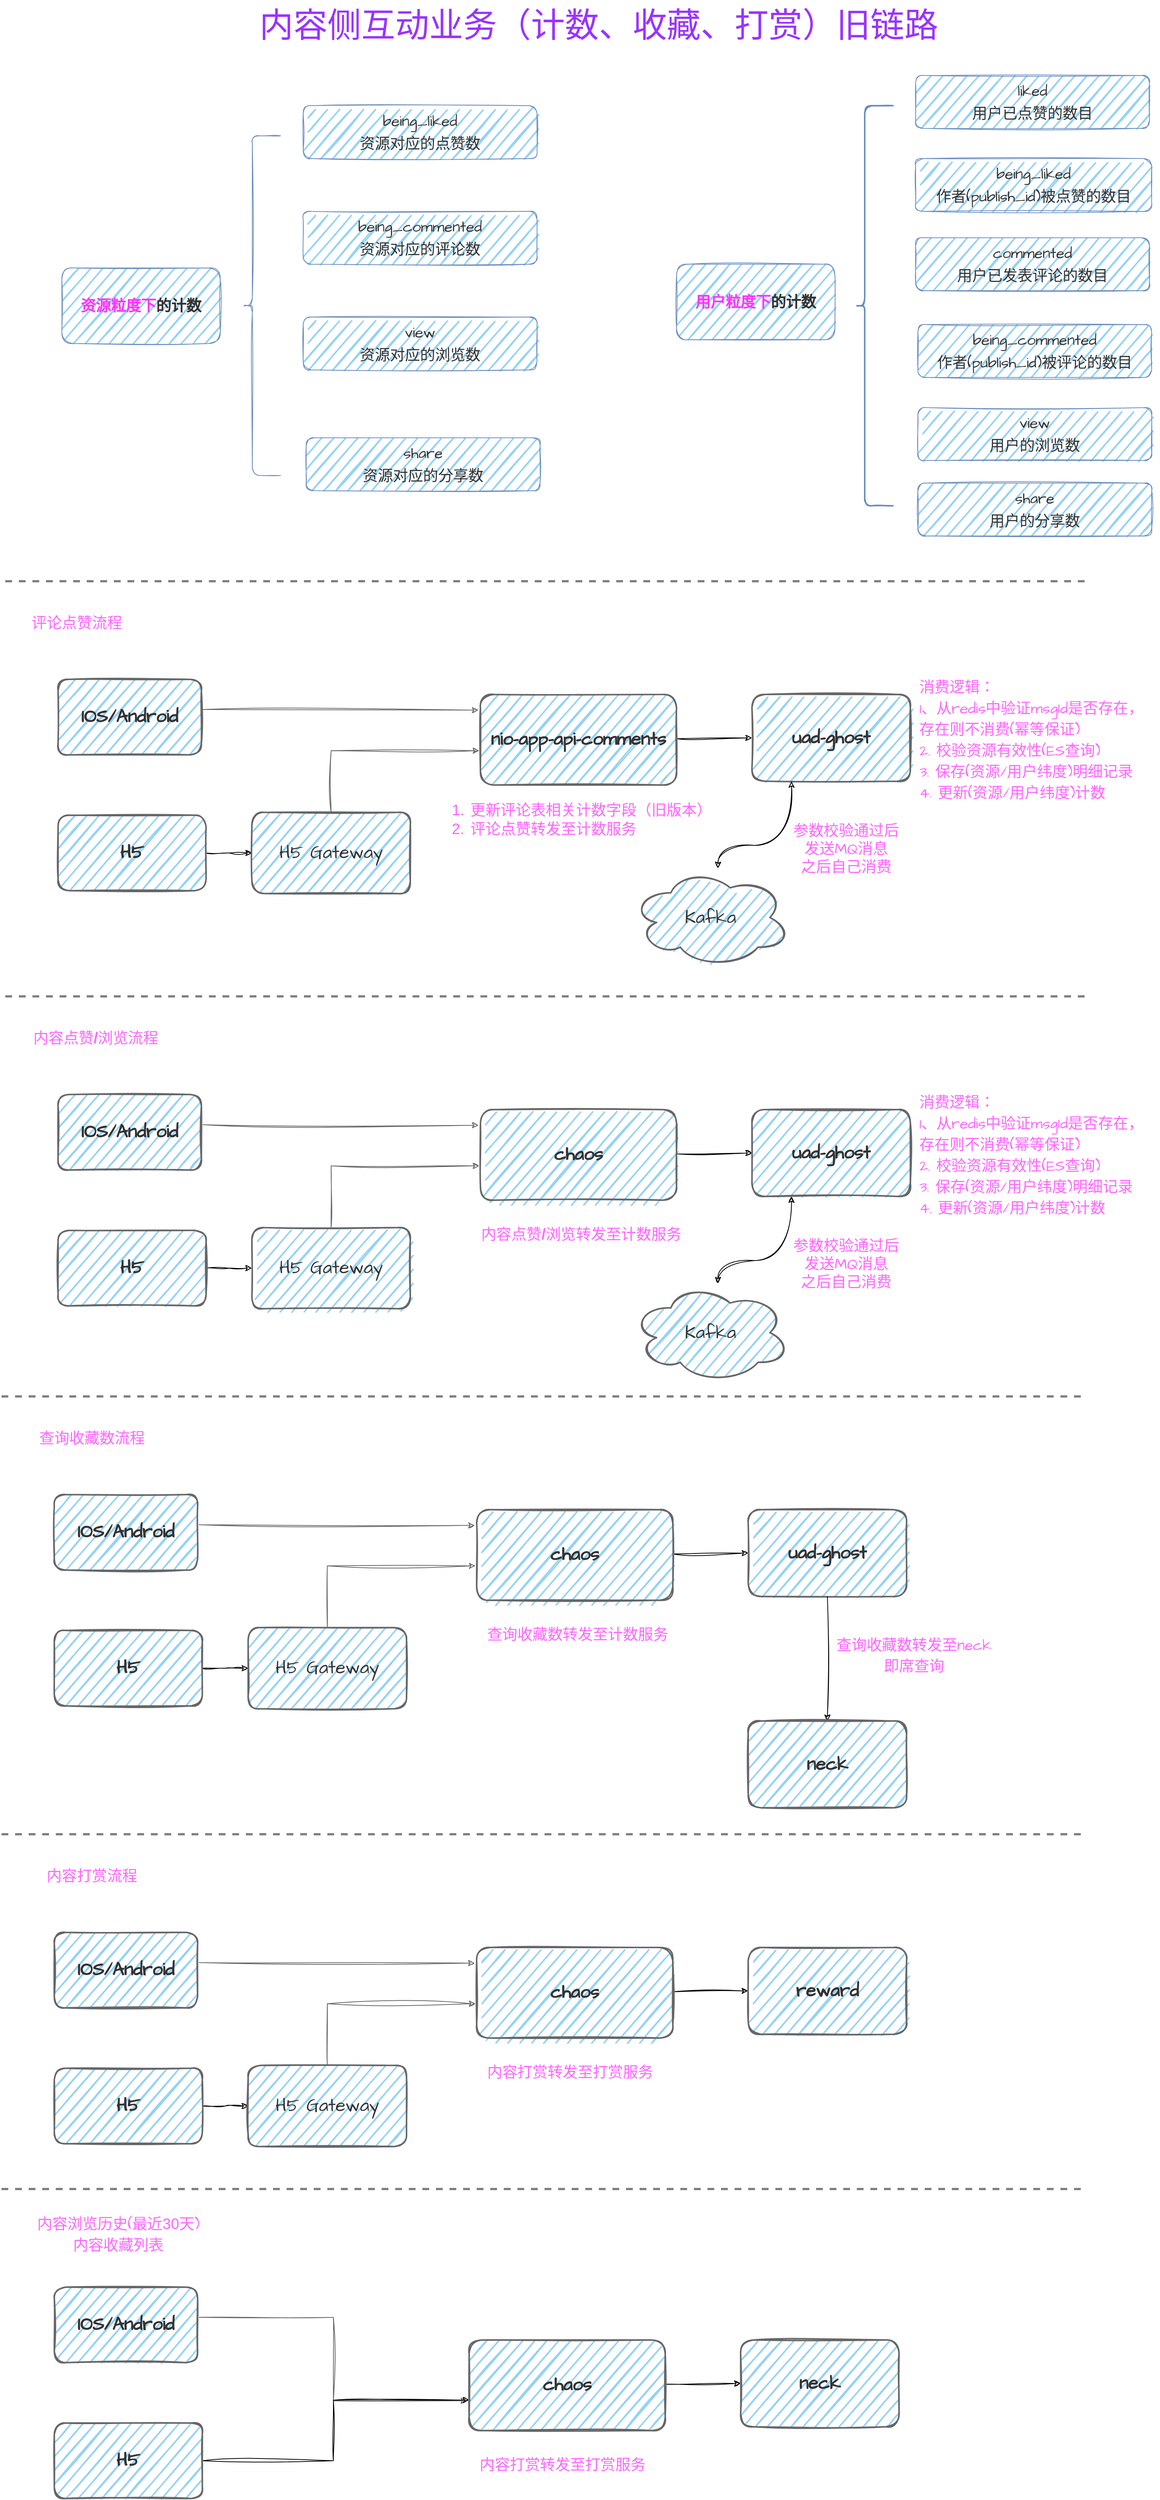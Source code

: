 <mxfile version="20.8.3" type="github">
  <diagram id="OFfk3m-CUPM5vA5_71vh" name="第 1 页">
    <mxGraphModel dx="2357" dy="2204" grid="1" gridSize="10" guides="1" tooltips="1" connect="1" arrows="1" fold="1" page="1" pageScale="1" pageWidth="827" pageHeight="1169" math="0" shadow="0">
      <root>
        <mxCell id="0" />
        <mxCell id="1" parent="0" />
        <mxCell id="oGa8BiXP_3EPm-OH-dbe-3" value="&lt;b style=&quot;&quot;&gt;&lt;font color=&quot;#ff33ff&quot;&gt;资源粒度下&lt;/font&gt;&lt;font color=&quot;#333333&quot;&gt;的计数&lt;/font&gt;&lt;/b&gt;" style="rounded=1;whiteSpace=wrap;html=1;sketch=1;hachureGap=12;jiggle=1;curveFitting=1;fontFamily=Architects Daughter;fontSource=https%3A%2F%2Ffonts.googleapis.com%2Fcss%3Ffamily%3DArchitects%2BDaughter;fontSize=20;fillColor=#95D2F5;strokeColor=#6c8ebf;strokeWidth=1;glass=0;shadow=0;fillWeight=2;perimeterSpacing=0;hachureAngle=-41;simplification=0;fontColor=#1A1A1A;" parent="1" vertex="1">
          <mxGeometry x="80" y="285" width="210" height="100" as="geometry" />
        </mxCell>
        <mxCell id="oGa8BiXP_3EPm-OH-dbe-4" value="&lt;p style=&quot;line-height: 150%;&quot;&gt;&lt;font&gt;being_liked&lt;br&gt;资源对应的点赞数&lt;br&gt;&lt;/font&gt;&lt;/p&gt;" style="rounded=1;whiteSpace=wrap;html=1;sketch=1;hachureGap=12;jiggle=1;curveFitting=1;fontFamily=Architects Daughter;fontSource=https%3A%2F%2Ffonts.googleapis.com%2Fcss%3Ffamily%3DArchitects%2BDaughter;fontSize=20;fillColor=#95D2F5;strokeColor=#6c8ebf;strokeWidth=1;glass=0;shadow=0;fillWeight=2;hachureAngle=-41;simplification=0;fontColor=#333333;" parent="1" vertex="1">
          <mxGeometry x="400" y="70" width="310" height="70" as="geometry" />
        </mxCell>
        <mxCell id="oGa8BiXP_3EPm-OH-dbe-5" value="&lt;p style=&quot;line-height: 150%;&quot;&gt;&lt;font&gt;being_commented&lt;br&gt;资源对应的评论数&lt;br&gt;&lt;/font&gt;&lt;/p&gt;" style="rounded=1;whiteSpace=wrap;html=1;sketch=1;hachureGap=12;jiggle=1;curveFitting=1;fontFamily=Architects Daughter;fontSource=https%3A%2F%2Ffonts.googleapis.com%2Fcss%3Ffamily%3DArchitects%2BDaughter;fontSize=20;fillColor=#95D2F5;strokeColor=#6c8ebf;strokeWidth=1;glass=0;shadow=0;fillWeight=2;fontColor=#333333;hachureAngle=-41;" parent="1" vertex="1">
          <mxGeometry x="400" y="210" width="310" height="70" as="geometry" />
        </mxCell>
        <mxCell id="oGa8BiXP_3EPm-OH-dbe-6" value="&lt;p style=&quot;line-height: 150%;&quot;&gt;&lt;font&gt;view&lt;br&gt;资源对应的浏览数&lt;br&gt;&lt;/font&gt;&lt;/p&gt;" style="rounded=1;whiteSpace=wrap;html=1;sketch=1;hachureGap=12;jiggle=1;curveFitting=1;fontFamily=Architects Daughter;fontSource=https%3A%2F%2Ffonts.googleapis.com%2Fcss%3Ffamily%3DArchitects%2BDaughter;fontSize=20;fillColor=#95D2F5;strokeColor=#6c8ebf;strokeWidth=1;glass=0;shadow=0;fillWeight=2;fontColor=#333333;" parent="1" vertex="1">
          <mxGeometry x="400" y="350" width="310" height="70" as="geometry" />
        </mxCell>
        <mxCell id="oGa8BiXP_3EPm-OH-dbe-7" value="&lt;p style=&quot;line-height: 150%;&quot;&gt;&lt;font&gt;share&lt;br&gt;资源对应的分享数&lt;br&gt;&lt;/font&gt;&lt;/p&gt;" style="rounded=1;whiteSpace=wrap;html=1;sketch=1;hachureGap=12;jiggle=1;curveFitting=1;fontFamily=Architects Daughter;fontSource=https%3A%2F%2Ffonts.googleapis.com%2Fcss%3Ffamily%3DArchitects%2BDaughter;fontSize=20;fillColor=#95D2F5;strokeColor=#6c8ebf;strokeWidth=1;glass=0;shadow=0;fillWeight=2;fontColor=#333333;hachureAngle=-41;" parent="1" vertex="1">
          <mxGeometry x="404" y="510" width="310" height="70" as="geometry" />
        </mxCell>
        <mxCell id="oGa8BiXP_3EPm-OH-dbe-8" value="" style="shape=curlyBracket;whiteSpace=wrap;html=1;rounded=1;labelPosition=left;verticalLabelPosition=middle;align=right;verticalAlign=middle;shadow=0;glass=0;sketch=1;fillWeight=2;hachureGap=12;hachureAngle=-41;jiggle=1;curveFitting=1;simplification=0;strokeColor=#6c8ebf;strokeWidth=1;fontFamily=Architects Daughter;fontSource=https%3A%2F%2Ffonts.googleapis.com%2Fcss%3Ffamily%3DArchitects%2BDaughter;fontSize=20;fillColor=#dae8fc;size=0.25;" parent="1" vertex="1">
          <mxGeometry x="320" y="110" width="50" height="450" as="geometry" />
        </mxCell>
        <mxCell id="oGa8BiXP_3EPm-OH-dbe-9" value="&lt;p style=&quot;line-height: 150%;&quot;&gt;&lt;font&gt;liked&lt;br&gt;用户已点赞的数目&lt;/font&gt;&lt;/p&gt;" style="rounded=1;whiteSpace=wrap;html=1;sketch=1;hachureGap=12;jiggle=1;curveFitting=1;fontFamily=Architects Daughter;fontSource=https%3A%2F%2Ffonts.googleapis.com%2Fcss%3Ffamily%3DArchitects%2BDaughter;fontSize=20;fillColor=#95D2F5;strokeColor=#6c8ebf;strokeWidth=1;glass=0;shadow=0;fillWeight=2;hachureAngle=-41;simplification=0;fontColor=#333333;" parent="1" vertex="1">
          <mxGeometry x="1212" y="30" width="310" height="70" as="geometry" />
        </mxCell>
        <mxCell id="oGa8BiXP_3EPm-OH-dbe-10" value="&lt;p style=&quot;line-height: 150%;&quot;&gt;&lt;font&gt;commented&lt;br&gt;用户已发表评论的数目&lt;br&gt;&lt;/font&gt;&lt;/p&gt;" style="rounded=1;whiteSpace=wrap;html=1;sketch=1;hachureGap=12;jiggle=1;curveFitting=1;fontFamily=Architects Daughter;fontSource=https%3A%2F%2Ffonts.googleapis.com%2Fcss%3Ffamily%3DArchitects%2BDaughter;fontSize=20;fillColor=#95D2F5;strokeColor=#6c8ebf;strokeWidth=1;glass=0;shadow=0;fillWeight=2;fontColor=#333333;hachureAngle=-41;" parent="1" vertex="1">
          <mxGeometry x="1212" y="245" width="310" height="70" as="geometry" />
        </mxCell>
        <mxCell id="oGa8BiXP_3EPm-OH-dbe-11" value="&lt;p style=&quot;line-height: 150%;&quot;&gt;&lt;font&gt;being_commented&lt;br style=&quot;border-color: var(--border-color);&quot;&gt;作者(publish_id)被评论的数目&lt;br&gt;&lt;/font&gt;&lt;/p&gt;" style="rounded=1;whiteSpace=wrap;html=1;sketch=1;hachureGap=12;jiggle=1;curveFitting=1;fontFamily=Architects Daughter;fontSource=https%3A%2F%2Ffonts.googleapis.com%2Fcss%3Ffamily%3DArchitects%2BDaughter;fontSize=20;fillColor=#95D2F5;strokeColor=#6c8ebf;strokeWidth=1;glass=0;shadow=0;fillWeight=2;fontColor=#333333;" parent="1" vertex="1">
          <mxGeometry x="1215" y="360" width="310" height="70" as="geometry" />
        </mxCell>
        <mxCell id="oGa8BiXP_3EPm-OH-dbe-12" value="&lt;p style=&quot;line-height: 150%;&quot;&gt;&lt;font&gt;share&lt;br&gt;用户的分享数&lt;br&gt;&lt;/font&gt;&lt;/p&gt;" style="rounded=1;whiteSpace=wrap;html=1;sketch=1;hachureGap=12;jiggle=1;curveFitting=1;fontFamily=Architects Daughter;fontSource=https%3A%2F%2Ffonts.googleapis.com%2Fcss%3Ffamily%3DArchitects%2BDaughter;fontSize=20;fillColor=#95D2F5;strokeColor=#6c8ebf;strokeWidth=1;glass=0;shadow=0;fillWeight=2;fontColor=#333333;hachureAngle=-41;" parent="1" vertex="1">
          <mxGeometry x="1215" y="570" width="310" height="70" as="geometry" />
        </mxCell>
        <mxCell id="oGa8BiXP_3EPm-OH-dbe-13" value="" style="shape=curlyBracket;whiteSpace=wrap;html=1;rounded=1;labelPosition=left;verticalLabelPosition=middle;align=right;verticalAlign=middle;shadow=0;glass=0;sketch=1;fillWeight=2;hachureGap=12;hachureAngle=-41;jiggle=1;curveFitting=1;simplification=0;strokeColor=#6c8ebf;strokeWidth=2;fontFamily=Architects Daughter;fontSource=https%3A%2F%2Ffonts.googleapis.com%2Fcss%3Ffamily%3DArchitects%2BDaughter;fontSize=20;fillColor=#dae8fc;size=0.25;" parent="1" vertex="1">
          <mxGeometry x="1132" y="70" width="50" height="530" as="geometry" />
        </mxCell>
        <mxCell id="oGa8BiXP_3EPm-OH-dbe-14" value="&lt;b style=&quot;&quot;&gt;&lt;font color=&quot;#ff33ff&quot;&gt;用户粒度下&lt;/font&gt;&lt;font color=&quot;#333333&quot;&gt;的计数&lt;/font&gt;&lt;/b&gt;" style="rounded=1;whiteSpace=wrap;html=1;sketch=1;hachureGap=12;jiggle=1;curveFitting=1;fontFamily=Architects Daughter;fontSource=https%3A%2F%2Ffonts.googleapis.com%2Fcss%3Ffamily%3DArchitects%2BDaughter;fontSize=20;fillColor=#95D2F5;strokeColor=#6c8ebf;strokeWidth=1;glass=0;shadow=0;fillWeight=2;perimeterSpacing=0;hachureAngle=-41;simplification=0;fontColor=#1A1A1A;" parent="1" vertex="1">
          <mxGeometry x="895" y="280" width="210" height="100" as="geometry" />
        </mxCell>
        <mxCell id="oGa8BiXP_3EPm-OH-dbe-15" value="&lt;p style=&quot;line-height: 150%;&quot;&gt;&lt;font&gt;being_liked&lt;br&gt;作者(publish_id)被点赞的数目&lt;/font&gt;&lt;/p&gt;" style="rounded=1;whiteSpace=wrap;html=1;sketch=1;hachureGap=12;jiggle=1;curveFitting=1;fontFamily=Architects Daughter;fontSource=https%3A%2F%2Ffonts.googleapis.com%2Fcss%3Ffamily%3DArchitects%2BDaughter;fontSize=20;fillColor=#95D2F5;strokeColor=#6c8ebf;strokeWidth=1;glass=0;shadow=0;fillWeight=2;hachureAngle=-41;simplification=0;fontColor=#333333;" parent="1" vertex="1">
          <mxGeometry x="1212" y="140" width="313" height="70" as="geometry" />
        </mxCell>
        <mxCell id="oGa8BiXP_3EPm-OH-dbe-16" value="&lt;p style=&quot;line-height: 150%;&quot;&gt;&lt;font&gt;view&lt;br&gt;用户的浏览数&lt;br&gt;&lt;/font&gt;&lt;/p&gt;" style="rounded=1;whiteSpace=wrap;html=1;sketch=1;hachureGap=12;jiggle=1;curveFitting=1;fontFamily=Architects Daughter;fontSource=https%3A%2F%2Ffonts.googleapis.com%2Fcss%3Ffamily%3DArchitects%2BDaughter;fontSize=20;fillColor=#95D2F5;strokeColor=#6c8ebf;strokeWidth=1;glass=0;shadow=0;fillWeight=2;fontColor=#333333;" parent="1" vertex="1">
          <mxGeometry x="1215" y="470" width="310" height="70" as="geometry" />
        </mxCell>
        <mxCell id="oGa8BiXP_3EPm-OH-dbe-17" value="评论点赞流程" style="text;html=1;strokeColor=none;fillColor=none;align=center;verticalAlign=middle;whiteSpace=wrap;rounded=0;shadow=0;glass=0;sketch=1;fillWeight=2;hachureGap=12;hachureAngle=-41;jiggle=1;curveFitting=1;simplification=0;strokeWidth=2;fontFamily=Architects Daughter;fontSource=https%3A%2F%2Ffonts.googleapis.com%2Fcss%3Ffamily%3DArchitects%2BDaughter;fontSize=20;fontColor=#FF66FF;" parent="1" vertex="1">
          <mxGeometry x="25" y="730" width="150" height="50" as="geometry" />
        </mxCell>
        <mxCell id="oGa8BiXP_3EPm-OH-dbe-27" value="" style="rounded=0;sketch=1;hachureGap=4;jiggle=2;curveFitting=1;orthogonalLoop=1;jettySize=auto;html=1;fontFamily=Architects Daughter;fontSource=https%3A%2F%2Ffonts.googleapis.com%2Fcss%3Ffamily%3DArchitects%2BDaughter;fontSize=16;fontColor=#FF33FF;exitX=1.011;exitY=0.4;exitDx=0;exitDy=0;exitPerimeter=0;entryX=-0.01;entryY=0.173;entryDx=0;entryDy=0;entryPerimeter=0;strokeColor=#666666;" parent="1" source="oGa8BiXP_3EPm-OH-dbe-18" target="oGa8BiXP_3EPm-OH-dbe-22" edge="1">
          <mxGeometry relative="1" as="geometry">
            <mxPoint x="695" y="870" as="targetPoint" />
          </mxGeometry>
        </mxCell>
        <mxCell id="oGa8BiXP_3EPm-OH-dbe-18" value="&lt;b&gt;IOS/Android&lt;/b&gt;" style="rounded=1;whiteSpace=wrap;html=1;shadow=0;glass=0;sketch=1;fillWeight=2;hachureGap=12;hachureAngle=-41;jiggle=1;curveFitting=1;simplification=0;strokeColor=#666666;strokeWidth=2;fontFamily=Architects Daughter;fontSource=https%3A%2F%2Ffonts.googleapis.com%2Fcss%3Ffamily%3DArchitects%2BDaughter;fontSize=24;fontColor=#333333;fillColor=#95D2F5;" parent="1" vertex="1">
          <mxGeometry x="75" y="830" width="190" height="100" as="geometry" />
        </mxCell>
        <mxCell id="oGa8BiXP_3EPm-OH-dbe-21" style="edgeStyle=orthogonalEdgeStyle;rounded=0;sketch=1;hachureGap=4;jiggle=2;curveFitting=1;orthogonalLoop=1;jettySize=auto;html=1;exitX=1;exitY=0.5;exitDx=0;exitDy=0;fontFamily=Architects Daughter;fontSource=https%3A%2F%2Ffonts.googleapis.com%2Fcss%3Ffamily%3DArchitects%2BDaughter;fontSize=16;fontColor=#666666;" parent="1" source="oGa8BiXP_3EPm-OH-dbe-19" target="oGa8BiXP_3EPm-OH-dbe-20" edge="1">
          <mxGeometry relative="1" as="geometry" />
        </mxCell>
        <mxCell id="oGa8BiXP_3EPm-OH-dbe-19" value="&lt;font color=&quot;#333333&quot;&gt;H5&lt;/font&gt;" style="rounded=1;whiteSpace=wrap;html=1;shadow=0;glass=0;sketch=1;fillWeight=2;hachureGap=12;hachureAngle=-41;jiggle=1;curveFitting=1;simplification=0;strokeColor=#666666;strokeWidth=2;fontFamily=Architects Daughter;fontSource=https%3A%2F%2Ffonts.googleapis.com%2Fcss%3Ffamily%3DArchitects%2BDaughter;fontSize=24;fontColor=#666666;fillColor=#95D2F5;fontStyle=1" parent="1" vertex="1">
          <mxGeometry x="75" y="1010" width="196.25" height="100" as="geometry" />
        </mxCell>
        <mxCell id="oGa8BiXP_3EPm-OH-dbe-43" value="" style="edgeStyle=orthogonalEdgeStyle;rounded=0;sketch=1;hachureGap=4;jiggle=2;curveFitting=1;orthogonalLoop=1;jettySize=auto;html=1;fontFamily=Architects Daughter;fontSource=https%3A%2F%2Ffonts.googleapis.com%2Fcss%3Ffamily%3DArchitects%2BDaughter;fontSize=24;fontColor=#333333;entryX=-0.006;entryY=0.621;entryDx=0;entryDy=0;entryPerimeter=0;strokeColor=#666666;" parent="1" source="oGa8BiXP_3EPm-OH-dbe-20" target="oGa8BiXP_3EPm-OH-dbe-22" edge="1">
          <mxGeometry relative="1" as="geometry">
            <mxPoint x="437" y="926.25" as="targetPoint" />
            <Array as="points">
              <mxPoint x="437" y="925" />
            </Array>
          </mxGeometry>
        </mxCell>
        <mxCell id="oGa8BiXP_3EPm-OH-dbe-20" value="&lt;p style=&quot;line-height: 140%;&quot;&gt;&lt;font color=&quot;#333333&quot; style=&quot;font-size: 24px;&quot;&gt;H5 Gateway&lt;/font&gt;&lt;/p&gt;" style="rounded=1;whiteSpace=wrap;html=1;shadow=0;glass=0;sketch=1;fillWeight=2;hachureGap=12;hachureAngle=-41;jiggle=1;curveFitting=1;simplification=0;strokeColor=#666666;strokeWidth=2;fontFamily=Architects Daughter;fontSource=https%3A%2F%2Ffonts.googleapis.com%2Fcss%3Ffamily%3DArchitects%2BDaughter;fontSize=20;fontColor=#666666;fillColor=#95D2F5;" parent="1" vertex="1">
          <mxGeometry x="332" y="1006.25" width="210" height="107.5" as="geometry" />
        </mxCell>
        <mxCell id="oGa8BiXP_3EPm-OH-dbe-39" value="" style="edgeStyle=none;rounded=0;sketch=1;hachureGap=4;jiggle=2;curveFitting=1;orthogonalLoop=1;jettySize=auto;html=1;fontFamily=Architects Daughter;fontSource=https%3A%2F%2Ffonts.googleapis.com%2Fcss%3Ffamily%3DArchitects%2BDaughter;fontSize=16;fontColor=#FF33FF;entryX=0;entryY=0.5;entryDx=0;entryDy=0;" parent="1" source="oGa8BiXP_3EPm-OH-dbe-22" target="oGa8BiXP_3EPm-OH-dbe-33" edge="1">
          <mxGeometry relative="1" as="geometry">
            <mxPoint x="990" y="905" as="targetPoint" />
          </mxGeometry>
        </mxCell>
        <mxCell id="oGa8BiXP_3EPm-OH-dbe-22" value="&lt;p style=&quot;line-height: 140%;&quot;&gt;&lt;b&gt;&lt;font color=&quot;#333333&quot; style=&quot;font-size: 24px;&quot;&gt;nio-app-api-comments&lt;/font&gt;&lt;/b&gt;&lt;/p&gt;" style="rounded=1;whiteSpace=wrap;html=1;shadow=0;glass=0;sketch=1;fillWeight=2;hachureGap=12;hachureAngle=-41;jiggle=1;curveFitting=1;simplification=0;strokeColor=#666666;strokeWidth=2;fontFamily=Architects Daughter;fontSource=https%3A%2F%2Ffonts.googleapis.com%2Fcss%3Ffamily%3DArchitects%2BDaughter;fontSize=20;fontColor=#666666;fillColor=#95D2F5;" parent="1" vertex="1">
          <mxGeometry x="635" y="850" width="260" height="120" as="geometry" />
        </mxCell>
        <mxCell id="oGa8BiXP_3EPm-OH-dbe-33" value="&lt;p style=&quot;line-height: 140%;&quot;&gt;&lt;b&gt;&lt;font color=&quot;#333333&quot; style=&quot;font-size: 24px;&quot;&gt;uad-ghost&lt;/font&gt;&lt;/b&gt;&lt;/p&gt;" style="rounded=1;whiteSpace=wrap;html=1;shadow=0;glass=0;sketch=1;fillWeight=2;hachureGap=12;hachureAngle=-41;jiggle=1;curveFitting=1;simplification=0;strokeColor=#666666;strokeWidth=2;fontFamily=Architects Daughter;fontSource=https%3A%2F%2Ffonts.googleapis.com%2Fcss%3Ffamily%3DArchitects%2BDaughter;fontSize=20;fontColor=#666666;fillColor=#95D2F5;" parent="1" vertex="1">
          <mxGeometry x="995" y="850" width="210" height="115" as="geometry" />
        </mxCell>
        <mxCell id="oGa8BiXP_3EPm-OH-dbe-46" value="" style="rounded=0;sketch=1;hachureGap=4;jiggle=2;curveFitting=1;orthogonalLoop=1;jettySize=auto;html=1;fontFamily=Architects Daughter;fontSource=https%3A%2F%2Ffonts.googleapis.com%2Fcss%3Ffamily%3DArchitects%2BDaughter;fontSize=24;fontColor=#333333;entryX=0.25;entryY=1;entryDx=0;entryDy=0;edgeStyle=orthogonalEdgeStyle;curved=1;startArrow=classic;startFill=1;" parent="1" source="oGa8BiXP_3EPm-OH-dbe-44" target="oGa8BiXP_3EPm-OH-dbe-33" edge="1">
          <mxGeometry relative="1" as="geometry">
            <mxPoint x="950" y="999" as="targetPoint" />
            <Array as="points">
              <mxPoint x="950" y="1050" />
              <mxPoint x="1048" y="1050" />
            </Array>
          </mxGeometry>
        </mxCell>
        <mxCell id="oGa8BiXP_3EPm-OH-dbe-44" value="&lt;font color=&quot;#333333&quot;&gt;Kafka&lt;/font&gt;" style="ellipse;shape=cloud;whiteSpace=wrap;html=1;shadow=0;glass=0;sketch=1;fillWeight=2;hachureGap=12;hachureAngle=-41;jiggle=1;curveFitting=1;simplification=0;strokeColor=#666666;strokeWidth=2;fontFamily=Architects Daughter;fontSource=https%3A%2F%2Ffonts.googleapis.com%2Fcss%3Ffamily%3DArchitects%2BDaughter;fontSize=24;fontColor=#666666;fillColor=#95D2F5;" parent="1" vertex="1">
          <mxGeometry x="835" y="1080" width="210" height="131" as="geometry" />
        </mxCell>
        <mxCell id="oGa8BiXP_3EPm-OH-dbe-48" value="参数校验通过后&lt;br&gt;发送MQ消息&lt;br&gt;之后自己消费" style="text;html=1;strokeColor=none;fillColor=none;align=center;verticalAlign=middle;whiteSpace=wrap;rounded=0;shadow=0;glass=0;sketch=1;fillWeight=2;hachureGap=12;hachureAngle=-41;jiggle=1;curveFitting=1;simplification=0;strokeWidth=2;fontFamily=Architects Daughter;fontSource=https%3A%2F%2Ffonts.googleapis.com%2Fcss%3Ffamily%3DArchitects%2BDaughter;fontSize=20;fontColor=#FF66FF;" parent="1" vertex="1">
          <mxGeometry x="1015" y="1010" width="210" height="88.12" as="geometry" />
        </mxCell>
        <mxCell id="oGa8BiXP_3EPm-OH-dbe-49" value="&lt;p style=&quot;line-height: 140%;&quot;&gt;消费逻辑：&lt;br&gt;1、从redis中验证msgId是否存在，&lt;br&gt;存在则不消费(幂等保证)&lt;br&gt;2. 校验资源有效性(ES查询)&lt;br&gt;3. 保存(资源/用户纬度)明细记录&lt;br&gt;4. 更新(资源/用户纬度)计数&lt;/p&gt;" style="text;html=1;strokeColor=none;fillColor=none;align=left;verticalAlign=middle;whiteSpace=wrap;rounded=0;shadow=0;glass=0;sketch=1;fillWeight=2;hachureGap=12;hachureAngle=-41;jiggle=1;curveFitting=1;simplification=0;strokeWidth=2;fontFamily=Architects Daughter;fontSource=https%3A%2F%2Ffonts.googleapis.com%2Fcss%3Ffamily%3DArchitects%2BDaughter;fontSize=20;fontColor=#FF66FF;" parent="1" vertex="1">
          <mxGeometry x="1215" y="820" width="320" height="180" as="geometry" />
        </mxCell>
        <mxCell id="oGa8BiXP_3EPm-OH-dbe-52" value="" style="endArrow=none;html=1;rounded=0;fontFamily=Helvetica;fontSize=30;fontColor=#007FFF;strokeWidth=3;strokeColor=#808080;sketch=0;shadow=0;dashed=1;edgeStyle=orthogonalEdgeStyle;" parent="1" edge="1">
          <mxGeometry width="50" height="50" relative="1" as="geometry">
            <mxPoint x="5" y="700" as="sourcePoint" />
            <mxPoint x="1445" y="700" as="targetPoint" />
          </mxGeometry>
        </mxCell>
        <mxCell id="oGa8BiXP_3EPm-OH-dbe-53" value="&lt;p style=&quot;line-height: 140%;&quot;&gt;&lt;/p&gt;&lt;div style=&quot;&quot;&gt;&lt;font style=&quot;background-color: initial;&quot; face=&quot;Helvetica&quot;&gt;1.&lt;/font&gt;&lt;span style=&quot;background-color: initial;&quot;&gt;&amp;nbsp;更新评论表相关计数字段（旧版本）&lt;/span&gt;&lt;/div&gt;&lt;font face=&quot;Helvetica&quot;&gt;2.&lt;/font&gt;&amp;nbsp;评论点赞转发至计数服务&lt;p&gt;&lt;/p&gt;" style="text;html=1;strokeColor=none;fillColor=none;align=left;verticalAlign=middle;whiteSpace=wrap;rounded=0;shadow=0;glass=0;sketch=1;fillWeight=2;hachureGap=12;hachureAngle=-41;jiggle=1;curveFitting=1;simplification=0;strokeWidth=2;fontFamily=Architects Daughter;fontSource=https%3A%2F%2Ffonts.googleapis.com%2Fcss%3Ffamily%3DArchitects%2BDaughter;fontSize=20;fontColor=#FF66FF;" parent="1" vertex="1">
          <mxGeometry x="595" y="980" width="350" height="70" as="geometry" />
        </mxCell>
        <mxCell id="oGa8BiXP_3EPm-OH-dbe-54" value="内容点赞&lt;font face=&quot;Helvetica&quot;&gt;&lt;b&gt;/&lt;/b&gt;&lt;/font&gt;浏览流程" style="text;html=1;strokeColor=none;fillColor=none;align=center;verticalAlign=middle;whiteSpace=wrap;rounded=0;shadow=0;glass=0;sketch=1;fillWeight=2;hachureGap=12;hachureAngle=-41;jiggle=1;curveFitting=1;simplification=0;strokeWidth=2;fontFamily=Architects Daughter;fontSource=https%3A%2F%2Ffonts.googleapis.com%2Fcss%3Ffamily%3DArchitects%2BDaughter;fontSize=20;fontColor=#FF66FF;" parent="1" vertex="1">
          <mxGeometry x="25" y="1280" width="200" height="50" as="geometry" />
        </mxCell>
        <mxCell id="oGa8BiXP_3EPm-OH-dbe-55" value="" style="rounded=0;sketch=1;hachureGap=4;jiggle=2;curveFitting=1;orthogonalLoop=1;jettySize=auto;html=1;fontFamily=Architects Daughter;fontSource=https%3A%2F%2Ffonts.googleapis.com%2Fcss%3Ffamily%3DArchitects%2BDaughter;fontSize=16;fontColor=#FF33FF;exitX=1.011;exitY=0.4;exitDx=0;exitDy=0;exitPerimeter=0;entryX=-0.01;entryY=0.173;entryDx=0;entryDy=0;entryPerimeter=0;strokeColor=#666666;" parent="1" source="oGa8BiXP_3EPm-OH-dbe-56" target="oGa8BiXP_3EPm-OH-dbe-62" edge="1">
          <mxGeometry relative="1" as="geometry">
            <mxPoint x="695" y="1420" as="targetPoint" />
          </mxGeometry>
        </mxCell>
        <mxCell id="oGa8BiXP_3EPm-OH-dbe-56" value="&lt;b&gt;IOS/Android&lt;/b&gt;" style="rounded=1;whiteSpace=wrap;html=1;shadow=0;glass=0;sketch=1;fillWeight=2;hachureGap=12;hachureAngle=-41;jiggle=1;curveFitting=1;simplification=0;strokeColor=#666666;strokeWidth=2;fontFamily=Architects Daughter;fontSource=https%3A%2F%2Ffonts.googleapis.com%2Fcss%3Ffamily%3DArchitects%2BDaughter;fontSize=24;fontColor=#333333;fillColor=#95D2F5;" parent="1" vertex="1">
          <mxGeometry x="75" y="1380" width="190" height="100" as="geometry" />
        </mxCell>
        <mxCell id="oGa8BiXP_3EPm-OH-dbe-57" style="edgeStyle=orthogonalEdgeStyle;rounded=0;sketch=1;hachureGap=4;jiggle=2;curveFitting=1;orthogonalLoop=1;jettySize=auto;html=1;exitX=1;exitY=0.5;exitDx=0;exitDy=0;fontFamily=Architects Daughter;fontSource=https%3A%2F%2Ffonts.googleapis.com%2Fcss%3Ffamily%3DArchitects%2BDaughter;fontSize=16;fontColor=#666666;" parent="1" source="oGa8BiXP_3EPm-OH-dbe-58" target="oGa8BiXP_3EPm-OH-dbe-60" edge="1">
          <mxGeometry relative="1" as="geometry" />
        </mxCell>
        <mxCell id="oGa8BiXP_3EPm-OH-dbe-58" value="&lt;font color=&quot;#333333&quot;&gt;H5&lt;/font&gt;" style="rounded=1;whiteSpace=wrap;html=1;shadow=0;glass=0;sketch=1;fillWeight=2;hachureGap=12;hachureAngle=-41;jiggle=1;curveFitting=1;simplification=0;strokeColor=#666666;strokeWidth=2;fontFamily=Architects Daughter;fontSource=https%3A%2F%2Ffonts.googleapis.com%2Fcss%3Ffamily%3DArchitects%2BDaughter;fontSize=24;fontColor=#666666;fillColor=#95D2F5;fontStyle=1" parent="1" vertex="1">
          <mxGeometry x="75" y="1560" width="196.25" height="100" as="geometry" />
        </mxCell>
        <mxCell id="oGa8BiXP_3EPm-OH-dbe-59" value="" style="edgeStyle=orthogonalEdgeStyle;rounded=0;sketch=1;hachureGap=4;jiggle=2;curveFitting=1;orthogonalLoop=1;jettySize=auto;html=1;fontFamily=Architects Daughter;fontSource=https%3A%2F%2Ffonts.googleapis.com%2Fcss%3Ffamily%3DArchitects%2BDaughter;fontSize=24;fontColor=#333333;entryX=-0.006;entryY=0.621;entryDx=0;entryDy=0;entryPerimeter=0;strokeColor=#666666;" parent="1" source="oGa8BiXP_3EPm-OH-dbe-60" target="oGa8BiXP_3EPm-OH-dbe-62" edge="1">
          <mxGeometry relative="1" as="geometry">
            <mxPoint x="437" y="1476.25" as="targetPoint" />
            <Array as="points">
              <mxPoint x="437" y="1475" />
            </Array>
          </mxGeometry>
        </mxCell>
        <mxCell id="oGa8BiXP_3EPm-OH-dbe-60" value="&lt;p style=&quot;line-height: 140%;&quot;&gt;&lt;font color=&quot;#333333&quot; style=&quot;font-size: 24px;&quot;&gt;H5 Gateway&lt;/font&gt;&lt;/p&gt;" style="rounded=1;whiteSpace=wrap;html=1;shadow=0;glass=0;sketch=1;fillWeight=2;hachureGap=12;hachureAngle=-41;jiggle=1;curveFitting=1;simplification=0;strokeColor=#666666;strokeWidth=2;fontFamily=Architects Daughter;fontSource=https%3A%2F%2Ffonts.googleapis.com%2Fcss%3Ffamily%3DArchitects%2BDaughter;fontSize=20;fontColor=#666666;fillColor=#95D2F5;" parent="1" vertex="1">
          <mxGeometry x="332" y="1556.25" width="210" height="107.5" as="geometry" />
        </mxCell>
        <mxCell id="oGa8BiXP_3EPm-OH-dbe-61" value="" style="edgeStyle=none;rounded=0;sketch=1;hachureGap=4;jiggle=2;curveFitting=1;orthogonalLoop=1;jettySize=auto;html=1;fontFamily=Architects Daughter;fontSource=https%3A%2F%2Ffonts.googleapis.com%2Fcss%3Ffamily%3DArchitects%2BDaughter;fontSize=16;fontColor=#FF33FF;entryX=0;entryY=0.5;entryDx=0;entryDy=0;" parent="1" source="oGa8BiXP_3EPm-OH-dbe-62" target="oGa8BiXP_3EPm-OH-dbe-63" edge="1">
          <mxGeometry relative="1" as="geometry">
            <mxPoint x="990" y="1455" as="targetPoint" />
          </mxGeometry>
        </mxCell>
        <mxCell id="oGa8BiXP_3EPm-OH-dbe-62" value="&lt;p style=&quot;line-height: 140%;&quot;&gt;&lt;b&gt;&lt;font color=&quot;#333333&quot; style=&quot;font-size: 24px;&quot;&gt;chaos&lt;/font&gt;&lt;/b&gt;&lt;/p&gt;" style="rounded=1;whiteSpace=wrap;html=1;shadow=0;glass=0;sketch=1;fillWeight=2;hachureGap=12;hachureAngle=-41;jiggle=1;curveFitting=1;simplification=0;strokeColor=#666666;strokeWidth=2;fontFamily=Architects Daughter;fontSource=https%3A%2F%2Ffonts.googleapis.com%2Fcss%3Ffamily%3DArchitects%2BDaughter;fontSize=20;fontColor=#666666;fillColor=#95D2F5;" parent="1" vertex="1">
          <mxGeometry x="635" y="1400" width="260" height="120" as="geometry" />
        </mxCell>
        <mxCell id="oGa8BiXP_3EPm-OH-dbe-63" value="&lt;p style=&quot;line-height: 140%;&quot;&gt;&lt;b&gt;&lt;font color=&quot;#333333&quot; style=&quot;font-size: 24px;&quot;&gt;uad-ghost&lt;/font&gt;&lt;/b&gt;&lt;/p&gt;" style="rounded=1;whiteSpace=wrap;html=1;shadow=0;glass=0;sketch=1;fillWeight=2;hachureGap=12;hachureAngle=-41;jiggle=1;curveFitting=1;simplification=0;strokeColor=#666666;strokeWidth=2;fontFamily=Architects Daughter;fontSource=https%3A%2F%2Ffonts.googleapis.com%2Fcss%3Ffamily%3DArchitects%2BDaughter;fontSize=20;fontColor=#666666;fillColor=#95D2F5;" parent="1" vertex="1">
          <mxGeometry x="995" y="1400" width="210" height="115" as="geometry" />
        </mxCell>
        <mxCell id="oGa8BiXP_3EPm-OH-dbe-64" value="" style="rounded=0;sketch=1;hachureGap=4;jiggle=2;curveFitting=1;orthogonalLoop=1;jettySize=auto;html=1;fontFamily=Architects Daughter;fontSource=https%3A%2F%2Ffonts.googleapis.com%2Fcss%3Ffamily%3DArchitects%2BDaughter;fontSize=24;fontColor=#333333;entryX=0.25;entryY=1;entryDx=0;entryDy=0;edgeStyle=orthogonalEdgeStyle;curved=1;startArrow=classic;startFill=1;" parent="1" source="oGa8BiXP_3EPm-OH-dbe-65" target="oGa8BiXP_3EPm-OH-dbe-63" edge="1">
          <mxGeometry relative="1" as="geometry">
            <mxPoint x="950" y="1549" as="targetPoint" />
            <Array as="points">
              <mxPoint x="950" y="1600" />
              <mxPoint x="1048" y="1600" />
            </Array>
          </mxGeometry>
        </mxCell>
        <mxCell id="oGa8BiXP_3EPm-OH-dbe-65" value="&lt;font color=&quot;#333333&quot;&gt;Kafka&lt;/font&gt;" style="ellipse;shape=cloud;whiteSpace=wrap;html=1;shadow=0;glass=0;sketch=1;fillWeight=2;hachureGap=12;hachureAngle=-41;jiggle=1;curveFitting=1;simplification=0;strokeColor=#666666;strokeWidth=2;fontFamily=Architects Daughter;fontSource=https%3A%2F%2Ffonts.googleapis.com%2Fcss%3Ffamily%3DArchitects%2BDaughter;fontSize=24;fontColor=#666666;fillColor=#95D2F5;" parent="1" vertex="1">
          <mxGeometry x="835" y="1630" width="210" height="131" as="geometry" />
        </mxCell>
        <mxCell id="oGa8BiXP_3EPm-OH-dbe-66" value="参数校验通过后&lt;br&gt;发送MQ消息&lt;br&gt;之后自己消费" style="text;html=1;strokeColor=none;fillColor=none;align=center;verticalAlign=middle;whiteSpace=wrap;rounded=0;shadow=0;glass=0;sketch=1;fillWeight=2;hachureGap=12;hachureAngle=-41;jiggle=1;curveFitting=1;simplification=0;strokeWidth=2;fontFamily=Architects Daughter;fontSource=https%3A%2F%2Ffonts.googleapis.com%2Fcss%3Ffamily%3DArchitects%2BDaughter;fontSize=20;fontColor=#FF66FF;" parent="1" vertex="1">
          <mxGeometry x="1015" y="1560" width="210" height="88.12" as="geometry" />
        </mxCell>
        <mxCell id="oGa8BiXP_3EPm-OH-dbe-67" value="&lt;p style=&quot;line-height: 140%;&quot;&gt;消费逻辑：&lt;br&gt;1、从redis中验证msgId是否存在，&lt;br&gt;存在则不消费(幂等保证)&lt;br&gt;2. 校验资源有效性(ES查询)&lt;br&gt;3. 保存(资源/用户纬度)明细记录&lt;br&gt;4. 更新(资源/用户纬度)计数&lt;/p&gt;" style="text;html=1;strokeColor=none;fillColor=none;align=left;verticalAlign=middle;whiteSpace=wrap;rounded=0;shadow=0;glass=0;sketch=1;fillWeight=2;hachureGap=12;hachureAngle=-41;jiggle=1;curveFitting=1;simplification=0;strokeWidth=2;fontFamily=Architects Daughter;fontSource=https%3A%2F%2Ffonts.googleapis.com%2Fcss%3Ffamily%3DArchitects%2BDaughter;fontSize=20;fontColor=#FF66FF;" parent="1" vertex="1">
          <mxGeometry x="1215" y="1370" width="320" height="180" as="geometry" />
        </mxCell>
        <mxCell id="oGa8BiXP_3EPm-OH-dbe-68" value="" style="endArrow=none;html=1;rounded=0;fontFamily=Helvetica;fontSize=30;fontColor=#007FFF;strokeWidth=3;strokeColor=#808080;sketch=0;shadow=0;dashed=1;edgeStyle=orthogonalEdgeStyle;" parent="1" edge="1">
          <mxGeometry width="50" height="50" relative="1" as="geometry">
            <mxPoint x="5" y="1250" as="sourcePoint" />
            <mxPoint x="1445" y="1250" as="targetPoint" />
          </mxGeometry>
        </mxCell>
        <mxCell id="oGa8BiXP_3EPm-OH-dbe-69" value="&lt;p style=&quot;line-height: 140%;&quot;&gt;&lt;/p&gt;&lt;div style=&quot;&quot;&gt;&lt;/div&gt;内容&lt;span style=&quot;text-align: center;&quot;&gt;点赞&lt;/span&gt;&lt;font style=&quot;border-color: var(--border-color); text-align: center;&quot; face=&quot;Helvetica&quot;&gt;&lt;b style=&quot;border-color: var(--border-color);&quot;&gt;/&lt;/b&gt;&lt;/font&gt;&lt;span style=&quot;text-align: center;&quot;&gt;浏览&lt;/span&gt;转发至计数服务&lt;p&gt;&lt;/p&gt;" style="text;html=1;strokeColor=none;fillColor=none;align=left;verticalAlign=middle;whiteSpace=wrap;rounded=0;shadow=0;glass=0;sketch=1;fillWeight=2;hachureGap=12;hachureAngle=-41;jiggle=1;curveFitting=1;simplification=0;strokeWidth=2;fontFamily=Architects Daughter;fontSource=https%3A%2F%2Ffonts.googleapis.com%2Fcss%3Ffamily%3DArchitects%2BDaughter;fontSize=20;fontColor=#FF66FF;" parent="1" vertex="1">
          <mxGeometry x="633.75" y="1540" width="272.5" height="50" as="geometry" />
        </mxCell>
        <mxCell id="oGa8BiXP_3EPm-OH-dbe-71" value="查询收藏数流程" style="text;html=1;strokeColor=none;fillColor=none;align=center;verticalAlign=middle;whiteSpace=wrap;rounded=0;shadow=0;glass=0;sketch=1;fillWeight=2;hachureGap=12;hachureAngle=-41;jiggle=1;curveFitting=1;simplification=0;strokeWidth=2;fontFamily=Architects Daughter;fontSource=https%3A%2F%2Ffonts.googleapis.com%2Fcss%3Ffamily%3DArchitects%2BDaughter;fontSize=20;fontColor=#FF66FF;" parent="1" vertex="1">
          <mxGeometry x="20" y="1810" width="200" height="50" as="geometry" />
        </mxCell>
        <mxCell id="oGa8BiXP_3EPm-OH-dbe-72" value="" style="rounded=0;sketch=1;hachureGap=4;jiggle=2;curveFitting=1;orthogonalLoop=1;jettySize=auto;html=1;fontFamily=Architects Daughter;fontSource=https%3A%2F%2Ffonts.googleapis.com%2Fcss%3Ffamily%3DArchitects%2BDaughter;fontSize=16;fontColor=#FF33FF;exitX=1.011;exitY=0.4;exitDx=0;exitDy=0;exitPerimeter=0;entryX=-0.01;entryY=0.173;entryDx=0;entryDy=0;entryPerimeter=0;strokeColor=#666666;" parent="1" source="oGa8BiXP_3EPm-OH-dbe-73" target="oGa8BiXP_3EPm-OH-dbe-79" edge="1">
          <mxGeometry relative="1" as="geometry">
            <mxPoint x="690" y="1950" as="targetPoint" />
          </mxGeometry>
        </mxCell>
        <mxCell id="oGa8BiXP_3EPm-OH-dbe-73" value="&lt;b&gt;IOS/Android&lt;/b&gt;" style="rounded=1;whiteSpace=wrap;html=1;shadow=0;glass=0;sketch=1;fillWeight=2;hachureGap=12;hachureAngle=-41;jiggle=1;curveFitting=1;simplification=0;strokeColor=#666666;strokeWidth=2;fontFamily=Architects Daughter;fontSource=https%3A%2F%2Ffonts.googleapis.com%2Fcss%3Ffamily%3DArchitects%2BDaughter;fontSize=24;fontColor=#333333;fillColor=#95D2F5;" parent="1" vertex="1">
          <mxGeometry x="70" y="1910" width="190" height="100" as="geometry" />
        </mxCell>
        <mxCell id="oGa8BiXP_3EPm-OH-dbe-74" style="edgeStyle=orthogonalEdgeStyle;rounded=0;sketch=1;hachureGap=4;jiggle=2;curveFitting=1;orthogonalLoop=1;jettySize=auto;html=1;exitX=1;exitY=0.5;exitDx=0;exitDy=0;fontFamily=Architects Daughter;fontSource=https%3A%2F%2Ffonts.googleapis.com%2Fcss%3Ffamily%3DArchitects%2BDaughter;fontSize=16;fontColor=#666666;" parent="1" source="oGa8BiXP_3EPm-OH-dbe-75" target="oGa8BiXP_3EPm-OH-dbe-77" edge="1">
          <mxGeometry relative="1" as="geometry" />
        </mxCell>
        <mxCell id="oGa8BiXP_3EPm-OH-dbe-75" value="&lt;font color=&quot;#333333&quot;&gt;H5&lt;/font&gt;" style="rounded=1;whiteSpace=wrap;html=1;shadow=0;glass=0;sketch=1;fillWeight=2;hachureGap=12;hachureAngle=-41;jiggle=1;curveFitting=1;simplification=0;strokeColor=#666666;strokeWidth=2;fontFamily=Architects Daughter;fontSource=https%3A%2F%2Ffonts.googleapis.com%2Fcss%3Ffamily%3DArchitects%2BDaughter;fontSize=24;fontColor=#666666;fillColor=#95D2F5;fontStyle=1" parent="1" vertex="1">
          <mxGeometry x="70" y="2090" width="196.25" height="100" as="geometry" />
        </mxCell>
        <mxCell id="oGa8BiXP_3EPm-OH-dbe-76" value="" style="edgeStyle=orthogonalEdgeStyle;rounded=0;sketch=1;hachureGap=4;jiggle=2;curveFitting=1;orthogonalLoop=1;jettySize=auto;html=1;fontFamily=Architects Daughter;fontSource=https%3A%2F%2Ffonts.googleapis.com%2Fcss%3Ffamily%3DArchitects%2BDaughter;fontSize=24;fontColor=#333333;entryX=-0.006;entryY=0.621;entryDx=0;entryDy=0;entryPerimeter=0;strokeColor=#666666;" parent="1" source="oGa8BiXP_3EPm-OH-dbe-77" target="oGa8BiXP_3EPm-OH-dbe-79" edge="1">
          <mxGeometry relative="1" as="geometry">
            <mxPoint x="432" y="2006.25" as="targetPoint" />
            <Array as="points">
              <mxPoint x="432" y="2005" />
            </Array>
          </mxGeometry>
        </mxCell>
        <mxCell id="oGa8BiXP_3EPm-OH-dbe-77" value="&lt;p style=&quot;line-height: 140%;&quot;&gt;&lt;font color=&quot;#333333&quot; style=&quot;font-size: 24px;&quot;&gt;H5 Gateway&lt;/font&gt;&lt;/p&gt;" style="rounded=1;whiteSpace=wrap;html=1;shadow=0;glass=0;sketch=1;fillWeight=2;hachureGap=12;hachureAngle=-41;jiggle=1;curveFitting=1;simplification=0;strokeColor=#666666;strokeWidth=2;fontFamily=Architects Daughter;fontSource=https%3A%2F%2Ffonts.googleapis.com%2Fcss%3Ffamily%3DArchitects%2BDaughter;fontSize=20;fontColor=#666666;fillColor=#95D2F5;" parent="1" vertex="1">
          <mxGeometry x="327" y="2086.25" width="210" height="107.5" as="geometry" />
        </mxCell>
        <mxCell id="oGa8BiXP_3EPm-OH-dbe-78" value="" style="edgeStyle=none;rounded=0;sketch=1;hachureGap=4;jiggle=2;curveFitting=1;orthogonalLoop=1;jettySize=auto;html=1;fontFamily=Architects Daughter;fontSource=https%3A%2F%2Ffonts.googleapis.com%2Fcss%3Ffamily%3DArchitects%2BDaughter;fontSize=16;fontColor=#FF33FF;entryX=0;entryY=0.5;entryDx=0;entryDy=0;" parent="1" source="oGa8BiXP_3EPm-OH-dbe-79" target="oGa8BiXP_3EPm-OH-dbe-80" edge="1">
          <mxGeometry relative="1" as="geometry">
            <mxPoint x="985" y="1985" as="targetPoint" />
          </mxGeometry>
        </mxCell>
        <mxCell id="oGa8BiXP_3EPm-OH-dbe-79" value="&lt;p style=&quot;line-height: 140%;&quot;&gt;&lt;b&gt;&lt;font color=&quot;#333333&quot; style=&quot;font-size: 24px;&quot;&gt;chaos&lt;/font&gt;&lt;/b&gt;&lt;/p&gt;" style="rounded=1;whiteSpace=wrap;html=1;shadow=0;glass=0;sketch=1;fillWeight=2;hachureGap=12;hachureAngle=-41;jiggle=1;curveFitting=1;simplification=0;strokeColor=#666666;strokeWidth=2;fontFamily=Architects Daughter;fontSource=https%3A%2F%2Ffonts.googleapis.com%2Fcss%3Ffamily%3DArchitects%2BDaughter;fontSize=20;fontColor=#666666;fillColor=#95D2F5;" parent="1" vertex="1">
          <mxGeometry x="630" y="1930" width="260" height="120" as="geometry" />
        </mxCell>
        <mxCell id="oGa8BiXP_3EPm-OH-dbe-80" value="&lt;p style=&quot;line-height: 140%;&quot;&gt;&lt;b&gt;&lt;font color=&quot;#333333&quot; style=&quot;font-size: 24px;&quot;&gt;uad-ghost&lt;/font&gt;&lt;/b&gt;&lt;/p&gt;" style="rounded=1;whiteSpace=wrap;html=1;shadow=0;glass=0;sketch=1;fillWeight=2;hachureGap=12;hachureAngle=-41;jiggle=1;curveFitting=1;simplification=0;strokeColor=#666666;strokeWidth=2;fontFamily=Architects Daughter;fontSource=https%3A%2F%2Ffonts.googleapis.com%2Fcss%3Ffamily%3DArchitects%2BDaughter;fontSize=20;fontColor=#666666;fillColor=#95D2F5;" parent="1" vertex="1">
          <mxGeometry x="990" y="1930" width="210" height="115" as="geometry" />
        </mxCell>
        <mxCell id="oGa8BiXP_3EPm-OH-dbe-81" value="" style="rounded=0;sketch=1;hachureGap=4;jiggle=2;curveFitting=1;orthogonalLoop=1;jettySize=auto;html=1;fontFamily=Architects Daughter;fontSource=https%3A%2F%2Ffonts.googleapis.com%2Fcss%3Ffamily%3DArchitects%2BDaughter;fontSize=24;fontColor=#333333;entryX=0.5;entryY=1;entryDx=0;entryDy=0;startArrow=classic;startFill=1;exitX=0.5;exitY=0;exitDx=0;exitDy=0;edgeStyle=orthogonalEdgeStyle;endArrow=none;endFill=0;" parent="1" source="oGa8BiXP_3EPm-OH-dbe-87" target="oGa8BiXP_3EPm-OH-dbe-80" edge="1">
          <mxGeometry relative="1" as="geometry">
            <mxPoint x="945" y="2079" as="targetPoint" />
            <mxPoint x="945" y="2160.298" as="sourcePoint" />
          </mxGeometry>
        </mxCell>
        <mxCell id="oGa8BiXP_3EPm-OH-dbe-85" value="" style="endArrow=none;html=1;rounded=0;fontFamily=Helvetica;fontSize=30;fontColor=#007FFF;strokeWidth=3;strokeColor=#808080;sketch=0;shadow=0;dashed=1;edgeStyle=orthogonalEdgeStyle;" parent="1" edge="1">
          <mxGeometry width="50" height="50" relative="1" as="geometry">
            <mxPoint y="1780" as="sourcePoint" />
            <mxPoint x="1440" y="1780" as="targetPoint" />
          </mxGeometry>
        </mxCell>
        <mxCell id="oGa8BiXP_3EPm-OH-dbe-86" value="&lt;p style=&quot;line-height: 140%;&quot;&gt;&lt;/p&gt;&lt;div style=&quot;&quot;&gt;&lt;/div&gt;查询收藏数转发至计数服务&lt;p&gt;&lt;/p&gt;" style="text;html=1;strokeColor=none;fillColor=none;align=left;verticalAlign=middle;whiteSpace=wrap;rounded=0;shadow=0;glass=0;sketch=1;fillWeight=2;hachureGap=12;hachureAngle=-41;jiggle=1;curveFitting=1;simplification=0;strokeWidth=2;fontFamily=Architects Daughter;fontSource=https%3A%2F%2Ffonts.googleapis.com%2Fcss%3Ffamily%3DArchitects%2BDaughter;fontSize=20;fontColor=#FF66FF;" parent="1" vertex="1">
          <mxGeometry x="641.88" y="2070" width="256.25" height="50" as="geometry" />
        </mxCell>
        <mxCell id="oGa8BiXP_3EPm-OH-dbe-87" value="&lt;p style=&quot;line-height: 140%;&quot;&gt;&lt;b&gt;&lt;font color=&quot;#333333&quot; style=&quot;font-size: 24px;&quot;&gt;neck&lt;/font&gt;&lt;/b&gt;&lt;/p&gt;" style="rounded=1;whiteSpace=wrap;html=1;shadow=0;glass=0;sketch=1;fillWeight=2;hachureGap=12;hachureAngle=-41;jiggle=1;curveFitting=1;simplification=0;strokeColor=#666666;strokeWidth=2;fontFamily=Architects Daughter;fontSource=https%3A%2F%2Ffonts.googleapis.com%2Fcss%3Ffamily%3DArchitects%2BDaughter;fontSize=20;fontColor=#666666;fillColor=#95D2F5;" parent="1" vertex="1">
          <mxGeometry x="990" y="2210" width="210" height="115" as="geometry" />
        </mxCell>
        <mxCell id="oGa8BiXP_3EPm-OH-dbe-88" value="&lt;p style=&quot;line-height: 140%;&quot;&gt;查询收藏数转发至neck&lt;br&gt;即席查询&lt;br&gt;&lt;/p&gt;&lt;p style=&quot;line-height: 150%;&quot;&gt;&lt;/p&gt;&lt;div style=&quot;line-height: 150%;&quot;&gt;&lt;/div&gt;&lt;p style=&quot;line-height: 150%;&quot;&gt;&lt;/p&gt;&lt;p&gt;&lt;/p&gt;" style="text;html=1;strokeColor=none;fillColor=none;align=center;verticalAlign=middle;whiteSpace=wrap;rounded=0;shadow=0;glass=0;sketch=1;fillWeight=2;hachureGap=12;hachureAngle=-41;jiggle=1;curveFitting=1;simplification=0;strokeWidth=2;fontFamily=Architects Daughter;fontSource=https%3A%2F%2Ffonts.googleapis.com%2Fcss%3Ffamily%3DArchitects%2BDaughter;fontSize=20;fontColor=#FF66FF;" parent="1" vertex="1">
          <mxGeometry x="1105" y="2090" width="210" height="65" as="geometry" />
        </mxCell>
        <mxCell id="oGa8BiXP_3EPm-OH-dbe-89" value="内容打赏流程" style="text;html=1;strokeColor=none;fillColor=none;align=center;verticalAlign=middle;whiteSpace=wrap;rounded=0;shadow=0;glass=0;sketch=1;fillWeight=2;hachureGap=12;hachureAngle=-41;jiggle=1;curveFitting=1;simplification=0;strokeWidth=2;fontFamily=Architects Daughter;fontSource=https%3A%2F%2Ffonts.googleapis.com%2Fcss%3Ffamily%3DArchitects%2BDaughter;fontSize=20;fontColor=#FF66FF;" parent="1" vertex="1">
          <mxGeometry x="20" y="2390" width="200" height="50" as="geometry" />
        </mxCell>
        <mxCell id="oGa8BiXP_3EPm-OH-dbe-90" value="" style="rounded=0;sketch=1;hachureGap=4;jiggle=2;curveFitting=1;orthogonalLoop=1;jettySize=auto;html=1;fontFamily=Architects Daughter;fontSource=https%3A%2F%2Ffonts.googleapis.com%2Fcss%3Ffamily%3DArchitects%2BDaughter;fontSize=16;fontColor=#FF33FF;exitX=1.011;exitY=0.4;exitDx=0;exitDy=0;exitPerimeter=0;entryX=-0.01;entryY=0.173;entryDx=0;entryDy=0;entryPerimeter=0;strokeColor=#666666;" parent="1" source="oGa8BiXP_3EPm-OH-dbe-91" target="oGa8BiXP_3EPm-OH-dbe-97" edge="1">
          <mxGeometry relative="1" as="geometry">
            <mxPoint x="690" y="2530" as="targetPoint" />
          </mxGeometry>
        </mxCell>
        <mxCell id="oGa8BiXP_3EPm-OH-dbe-91" value="&lt;b&gt;IOS/Android&lt;/b&gt;" style="rounded=1;whiteSpace=wrap;html=1;shadow=0;glass=0;sketch=1;fillWeight=2;hachureGap=12;hachureAngle=-41;jiggle=1;curveFitting=1;simplification=0;strokeColor=#666666;strokeWidth=2;fontFamily=Architects Daughter;fontSource=https%3A%2F%2Ffonts.googleapis.com%2Fcss%3Ffamily%3DArchitects%2BDaughter;fontSize=24;fontColor=#333333;fillColor=#95D2F5;" parent="1" vertex="1">
          <mxGeometry x="70" y="2490" width="190" height="100" as="geometry" />
        </mxCell>
        <mxCell id="oGa8BiXP_3EPm-OH-dbe-92" style="edgeStyle=orthogonalEdgeStyle;rounded=0;sketch=1;hachureGap=4;jiggle=2;curveFitting=1;orthogonalLoop=1;jettySize=auto;html=1;exitX=1;exitY=0.5;exitDx=0;exitDy=0;fontFamily=Architects Daughter;fontSource=https%3A%2F%2Ffonts.googleapis.com%2Fcss%3Ffamily%3DArchitects%2BDaughter;fontSize=16;fontColor=#666666;" parent="1" source="oGa8BiXP_3EPm-OH-dbe-93" target="oGa8BiXP_3EPm-OH-dbe-95" edge="1">
          <mxGeometry relative="1" as="geometry" />
        </mxCell>
        <mxCell id="oGa8BiXP_3EPm-OH-dbe-93" value="&lt;font color=&quot;#333333&quot;&gt;H5&lt;/font&gt;" style="rounded=1;whiteSpace=wrap;html=1;shadow=0;glass=0;sketch=1;fillWeight=2;hachureGap=12;hachureAngle=-41;jiggle=1;curveFitting=1;simplification=0;strokeColor=#666666;strokeWidth=2;fontFamily=Architects Daughter;fontSource=https%3A%2F%2Ffonts.googleapis.com%2Fcss%3Ffamily%3DArchitects%2BDaughter;fontSize=24;fontColor=#666666;fillColor=#95D2F5;fontStyle=1" parent="1" vertex="1">
          <mxGeometry x="70" y="2670" width="196.25" height="100" as="geometry" />
        </mxCell>
        <mxCell id="oGa8BiXP_3EPm-OH-dbe-94" value="" style="edgeStyle=orthogonalEdgeStyle;rounded=0;sketch=1;hachureGap=4;jiggle=2;curveFitting=1;orthogonalLoop=1;jettySize=auto;html=1;fontFamily=Architects Daughter;fontSource=https%3A%2F%2Ffonts.googleapis.com%2Fcss%3Ffamily%3DArchitects%2BDaughter;fontSize=24;fontColor=#333333;entryX=-0.006;entryY=0.621;entryDx=0;entryDy=0;entryPerimeter=0;strokeColor=#666666;" parent="1" source="oGa8BiXP_3EPm-OH-dbe-95" target="oGa8BiXP_3EPm-OH-dbe-97" edge="1">
          <mxGeometry relative="1" as="geometry">
            <mxPoint x="432" y="2586.25" as="targetPoint" />
            <Array as="points">
              <mxPoint x="432" y="2585" />
            </Array>
          </mxGeometry>
        </mxCell>
        <mxCell id="oGa8BiXP_3EPm-OH-dbe-95" value="&lt;p style=&quot;line-height: 140%;&quot;&gt;&lt;font color=&quot;#333333&quot; style=&quot;font-size: 24px;&quot;&gt;H5 Gateway&lt;/font&gt;&lt;/p&gt;" style="rounded=1;whiteSpace=wrap;html=1;shadow=0;glass=0;sketch=1;fillWeight=2;hachureGap=12;hachureAngle=-41;jiggle=1;curveFitting=1;simplification=0;strokeColor=#666666;strokeWidth=2;fontFamily=Architects Daughter;fontSource=https%3A%2F%2Ffonts.googleapis.com%2Fcss%3Ffamily%3DArchitects%2BDaughter;fontSize=20;fontColor=#666666;fillColor=#95D2F5;" parent="1" vertex="1">
          <mxGeometry x="327" y="2666.25" width="210" height="107.5" as="geometry" />
        </mxCell>
        <mxCell id="oGa8BiXP_3EPm-OH-dbe-96" value="" style="edgeStyle=none;rounded=0;sketch=1;hachureGap=4;jiggle=2;curveFitting=1;orthogonalLoop=1;jettySize=auto;html=1;fontFamily=Architects Daughter;fontSource=https%3A%2F%2Ffonts.googleapis.com%2Fcss%3Ffamily%3DArchitects%2BDaughter;fontSize=16;fontColor=#FF33FF;entryX=0;entryY=0.5;entryDx=0;entryDy=0;" parent="1" source="oGa8BiXP_3EPm-OH-dbe-97" target="oGa8BiXP_3EPm-OH-dbe-98" edge="1">
          <mxGeometry relative="1" as="geometry">
            <mxPoint x="985" y="2565" as="targetPoint" />
          </mxGeometry>
        </mxCell>
        <mxCell id="oGa8BiXP_3EPm-OH-dbe-97" value="&lt;p style=&quot;line-height: 140%;&quot;&gt;&lt;b&gt;&lt;font color=&quot;#333333&quot; style=&quot;font-size: 24px;&quot;&gt;chaos&lt;/font&gt;&lt;/b&gt;&lt;/p&gt;" style="rounded=1;whiteSpace=wrap;html=1;shadow=0;glass=0;sketch=1;fillWeight=2;hachureGap=12;hachureAngle=-41;jiggle=1;curveFitting=1;simplification=0;strokeColor=#666666;strokeWidth=2;fontFamily=Architects Daughter;fontSource=https%3A%2F%2Ffonts.googleapis.com%2Fcss%3Ffamily%3DArchitects%2BDaughter;fontSize=20;fontColor=#666666;fillColor=#95D2F5;" parent="1" vertex="1">
          <mxGeometry x="630" y="2510" width="260" height="120" as="geometry" />
        </mxCell>
        <mxCell id="oGa8BiXP_3EPm-OH-dbe-98" value="&lt;p style=&quot;line-height: 140%;&quot;&gt;&lt;b&gt;&lt;font color=&quot;#333333&quot; style=&quot;font-size: 24px;&quot;&gt;reward&lt;/font&gt;&lt;/b&gt;&lt;/p&gt;" style="rounded=1;whiteSpace=wrap;html=1;shadow=0;glass=0;sketch=1;fillWeight=2;hachureGap=12;hachureAngle=-41;jiggle=1;curveFitting=1;simplification=0;strokeColor=#666666;strokeWidth=2;fontFamily=Architects Daughter;fontSource=https%3A%2F%2Ffonts.googleapis.com%2Fcss%3Ffamily%3DArchitects%2BDaughter;fontSize=20;fontColor=#666666;fillColor=#95D2F5;" parent="1" vertex="1">
          <mxGeometry x="990" y="2510" width="210" height="115" as="geometry" />
        </mxCell>
        <mxCell id="oGa8BiXP_3EPm-OH-dbe-100" value="" style="endArrow=none;html=1;rounded=0;fontFamily=Helvetica;fontSize=30;fontColor=#007FFF;strokeWidth=3;strokeColor=#808080;sketch=0;shadow=0;dashed=1;edgeStyle=orthogonalEdgeStyle;" parent="1" edge="1">
          <mxGeometry width="50" height="50" relative="1" as="geometry">
            <mxPoint y="2360" as="sourcePoint" />
            <mxPoint x="1440" y="2360" as="targetPoint" />
          </mxGeometry>
        </mxCell>
        <mxCell id="oGa8BiXP_3EPm-OH-dbe-101" value="&lt;p style=&quot;line-height: 140%;&quot;&gt;&lt;/p&gt;&lt;div style=&quot;&quot;&gt;&lt;/div&gt;内容打赏转发至打赏服务&lt;p&gt;&lt;/p&gt;" style="text;html=1;strokeColor=none;fillColor=none;align=left;verticalAlign=middle;whiteSpace=wrap;rounded=0;shadow=0;glass=0;sketch=1;fillWeight=2;hachureGap=12;hachureAngle=-41;jiggle=1;curveFitting=1;simplification=0;strokeWidth=2;fontFamily=Architects Daughter;fontSource=https%3A%2F%2Ffonts.googleapis.com%2Fcss%3Ffamily%3DArchitects%2BDaughter;fontSize=20;fontColor=#FF66FF;" parent="1" vertex="1">
          <mxGeometry x="641.88" y="2650" width="228.12" height="50" as="geometry" />
        </mxCell>
        <mxCell id="oGa8BiXP_3EPm-OH-dbe-104" value="&lt;p style=&quot;line-height: 140%;&quot;&gt;内容浏览历史(最近&lt;font face=&quot;Helvetica&quot;&gt;30&lt;/font&gt;天)&lt;br&gt;内容收藏列表&lt;/p&gt;" style="text;html=1;strokeColor=none;fillColor=none;align=center;verticalAlign=middle;whiteSpace=wrap;rounded=0;shadow=0;glass=0;sketch=1;fillWeight=2;hachureGap=12;hachureAngle=-41;jiggle=1;curveFitting=1;simplification=0;strokeWidth=2;fontFamily=Architects Daughter;fontSource=https%3A%2F%2Ffonts.googleapis.com%2Fcss%3Ffamily%3DArchitects%2BDaughter;fontSize=20;fontColor=#FF66FF;" parent="1" vertex="1">
          <mxGeometry y="2850" width="310" height="80" as="geometry" />
        </mxCell>
        <mxCell id="oGa8BiXP_3EPm-OH-dbe-105" value="" style="rounded=0;sketch=1;hachureGap=4;jiggle=2;curveFitting=1;orthogonalLoop=1;jettySize=auto;html=1;fontFamily=Architects Daughter;fontSource=https%3A%2F%2Ffonts.googleapis.com%2Fcss%3Ffamily%3DArchitects%2BDaughter;fontSize=16;fontColor=#FF33FF;exitX=1.011;exitY=0.4;exitDx=0;exitDy=0;exitPerimeter=0;entryX=-0.01;entryY=0.672;entryDx=0;entryDy=0;entryPerimeter=0;strokeColor=#666666;edgeStyle=orthogonalEdgeStyle;" parent="1" source="oGa8BiXP_3EPm-OH-dbe-106" target="oGa8BiXP_3EPm-OH-dbe-112" edge="1">
          <mxGeometry x="-0.065" y="10" relative="1" as="geometry">
            <mxPoint x="690" y="3000" as="targetPoint" />
            <Array as="points">
              <mxPoint x="440" y="3000" />
              <mxPoint x="440" y="3111" />
            </Array>
            <mxPoint as="offset" />
          </mxGeometry>
        </mxCell>
        <mxCell id="oGa8BiXP_3EPm-OH-dbe-106" value="&lt;b&gt;IOS/Android&lt;/b&gt;" style="rounded=1;whiteSpace=wrap;html=1;shadow=0;glass=0;sketch=1;fillWeight=2;hachureGap=12;hachureAngle=-41;jiggle=1;curveFitting=1;simplification=0;strokeColor=#666666;strokeWidth=2;fontFamily=Architects Daughter;fontSource=https%3A%2F%2Ffonts.googleapis.com%2Fcss%3Ffamily%3DArchitects%2BDaughter;fontSize=24;fontColor=#333333;fillColor=#95D2F5;" parent="1" vertex="1">
          <mxGeometry x="70" y="2960" width="190" height="100" as="geometry" />
        </mxCell>
        <mxCell id="oGa8BiXP_3EPm-OH-dbe-107" style="edgeStyle=orthogonalEdgeStyle;rounded=0;sketch=1;hachureGap=4;jiggle=2;curveFitting=1;orthogonalLoop=1;jettySize=auto;html=1;exitX=1;exitY=0.5;exitDx=0;exitDy=0;fontFamily=Architects Daughter;fontSource=https%3A%2F%2Ffonts.googleapis.com%2Fcss%3Ffamily%3DArchitects%2BDaughter;fontSize=16;fontColor=#666666;entryX=0.001;entryY=0.664;entryDx=0;entryDy=0;entryPerimeter=0;" parent="1" source="oGa8BiXP_3EPm-OH-dbe-108" target="oGa8BiXP_3EPm-OH-dbe-112" edge="1">
          <mxGeometry relative="1" as="geometry">
            <mxPoint x="327" y="3190.1" as="targetPoint" />
            <Array as="points">
              <mxPoint x="440" y="3190" />
              <mxPoint x="440" y="3110" />
            </Array>
          </mxGeometry>
        </mxCell>
        <mxCell id="oGa8BiXP_3EPm-OH-dbe-108" value="&lt;font color=&quot;#333333&quot;&gt;H5&lt;/font&gt;" style="rounded=1;whiteSpace=wrap;html=1;shadow=0;glass=0;sketch=1;fillWeight=2;hachureGap=12;hachureAngle=-41;jiggle=1;curveFitting=1;simplification=0;strokeColor=#666666;strokeWidth=2;fontFamily=Architects Daughter;fontSource=https%3A%2F%2Ffonts.googleapis.com%2Fcss%3Ffamily%3DArchitects%2BDaughter;fontSize=24;fontColor=#666666;fillColor=#95D2F5;fontStyle=1" parent="1" vertex="1">
          <mxGeometry x="70" y="3140" width="196.25" height="100" as="geometry" />
        </mxCell>
        <mxCell id="oGa8BiXP_3EPm-OH-dbe-111" value="" style="edgeStyle=none;rounded=0;sketch=1;hachureGap=4;jiggle=2;curveFitting=1;orthogonalLoop=1;jettySize=auto;html=1;fontFamily=Architects Daughter;fontSource=https%3A%2F%2Ffonts.googleapis.com%2Fcss%3Ffamily%3DArchitects%2BDaughter;fontSize=16;fontColor=#FF33FF;entryX=0;entryY=0.5;entryDx=0;entryDy=0;" parent="1" source="oGa8BiXP_3EPm-OH-dbe-112" target="oGa8BiXP_3EPm-OH-dbe-113" edge="1">
          <mxGeometry relative="1" as="geometry">
            <mxPoint x="975" y="3085" as="targetPoint" />
          </mxGeometry>
        </mxCell>
        <mxCell id="oGa8BiXP_3EPm-OH-dbe-112" value="&lt;p style=&quot;line-height: 140%;&quot;&gt;&lt;b&gt;&lt;font color=&quot;#333333&quot; style=&quot;font-size: 24px;&quot;&gt;chaos&lt;/font&gt;&lt;/b&gt;&lt;/p&gt;" style="rounded=1;whiteSpace=wrap;html=1;shadow=0;glass=0;sketch=1;fillWeight=2;hachureGap=12;hachureAngle=-41;jiggle=1;curveFitting=1;simplification=0;strokeColor=#666666;strokeWidth=2;fontFamily=Architects Daughter;fontSource=https%3A%2F%2Ffonts.googleapis.com%2Fcss%3Ffamily%3DArchitects%2BDaughter;fontSize=20;fontColor=#666666;fillColor=#95D2F5;" parent="1" vertex="1">
          <mxGeometry x="620" y="3030" width="260" height="120" as="geometry" />
        </mxCell>
        <mxCell id="oGa8BiXP_3EPm-OH-dbe-113" value="&lt;p style=&quot;line-height: 140%;&quot;&gt;&lt;b&gt;&lt;font color=&quot;#333333&quot; style=&quot;font-size: 24px;&quot;&gt;neck&lt;/font&gt;&lt;/b&gt;&lt;/p&gt;" style="rounded=1;whiteSpace=wrap;html=1;shadow=0;glass=0;sketch=1;fillWeight=2;hachureGap=12;hachureAngle=-41;jiggle=1;curveFitting=1;simplification=0;strokeColor=#666666;strokeWidth=2;fontFamily=Architects Daughter;fontSource=https%3A%2F%2Ffonts.googleapis.com%2Fcss%3Ffamily%3DArchitects%2BDaughter;fontSize=20;fontColor=#666666;fillColor=#95D2F5;" parent="1" vertex="1">
          <mxGeometry x="980" y="3030" width="210" height="115" as="geometry" />
        </mxCell>
        <mxCell id="oGa8BiXP_3EPm-OH-dbe-114" value="" style="endArrow=none;html=1;rounded=0;fontFamily=Helvetica;fontSize=30;fontColor=#007FFF;strokeWidth=3;strokeColor=#808080;sketch=0;shadow=0;dashed=1;edgeStyle=orthogonalEdgeStyle;" parent="1" edge="1">
          <mxGeometry width="50" height="50" relative="1" as="geometry">
            <mxPoint y="2830" as="sourcePoint" />
            <mxPoint x="1440" y="2830" as="targetPoint" />
          </mxGeometry>
        </mxCell>
        <mxCell id="oGa8BiXP_3EPm-OH-dbe-115" value="&lt;p style=&quot;line-height: 140%;&quot;&gt;&lt;/p&gt;&lt;div style=&quot;&quot;&gt;&lt;/div&gt;内容打赏转发至打赏服务&lt;p&gt;&lt;/p&gt;" style="text;html=1;strokeColor=none;fillColor=none;align=left;verticalAlign=middle;whiteSpace=wrap;rounded=0;shadow=0;glass=0;sketch=1;fillWeight=2;hachureGap=12;hachureAngle=-41;jiggle=1;curveFitting=1;simplification=0;strokeWidth=2;fontFamily=Architects Daughter;fontSource=https%3A%2F%2Ffonts.googleapis.com%2Fcss%3Ffamily%3DArchitects%2BDaughter;fontSize=20;fontColor=#FF66FF;" parent="1" vertex="1">
          <mxGeometry x="631.88" y="3170" width="228.12" height="50" as="geometry" />
        </mxCell>
        <mxCell id="1jkVv3usRXJV1OlvkYl_-1" value="内容侧互动业务（计数、收藏、打赏）旧链路" style="text;html=1;strokeColor=none;fillColor=none;align=center;verticalAlign=middle;whiteSpace=wrap;rounded=0;sketch=1;hachureGap=4;jiggle=2;curveFitting=1;fontFamily=Architects Daughter;fontSource=https%3A%2F%2Ffonts.googleapis.com%2Fcss%3Ffamily%3DArchitects%2BDaughter;fontSize=45;fontColor=#9933FF;" vertex="1" parent="1">
          <mxGeometry x="332" y="-70" width="920" height="70" as="geometry" />
        </mxCell>
      </root>
    </mxGraphModel>
  </diagram>
</mxfile>
